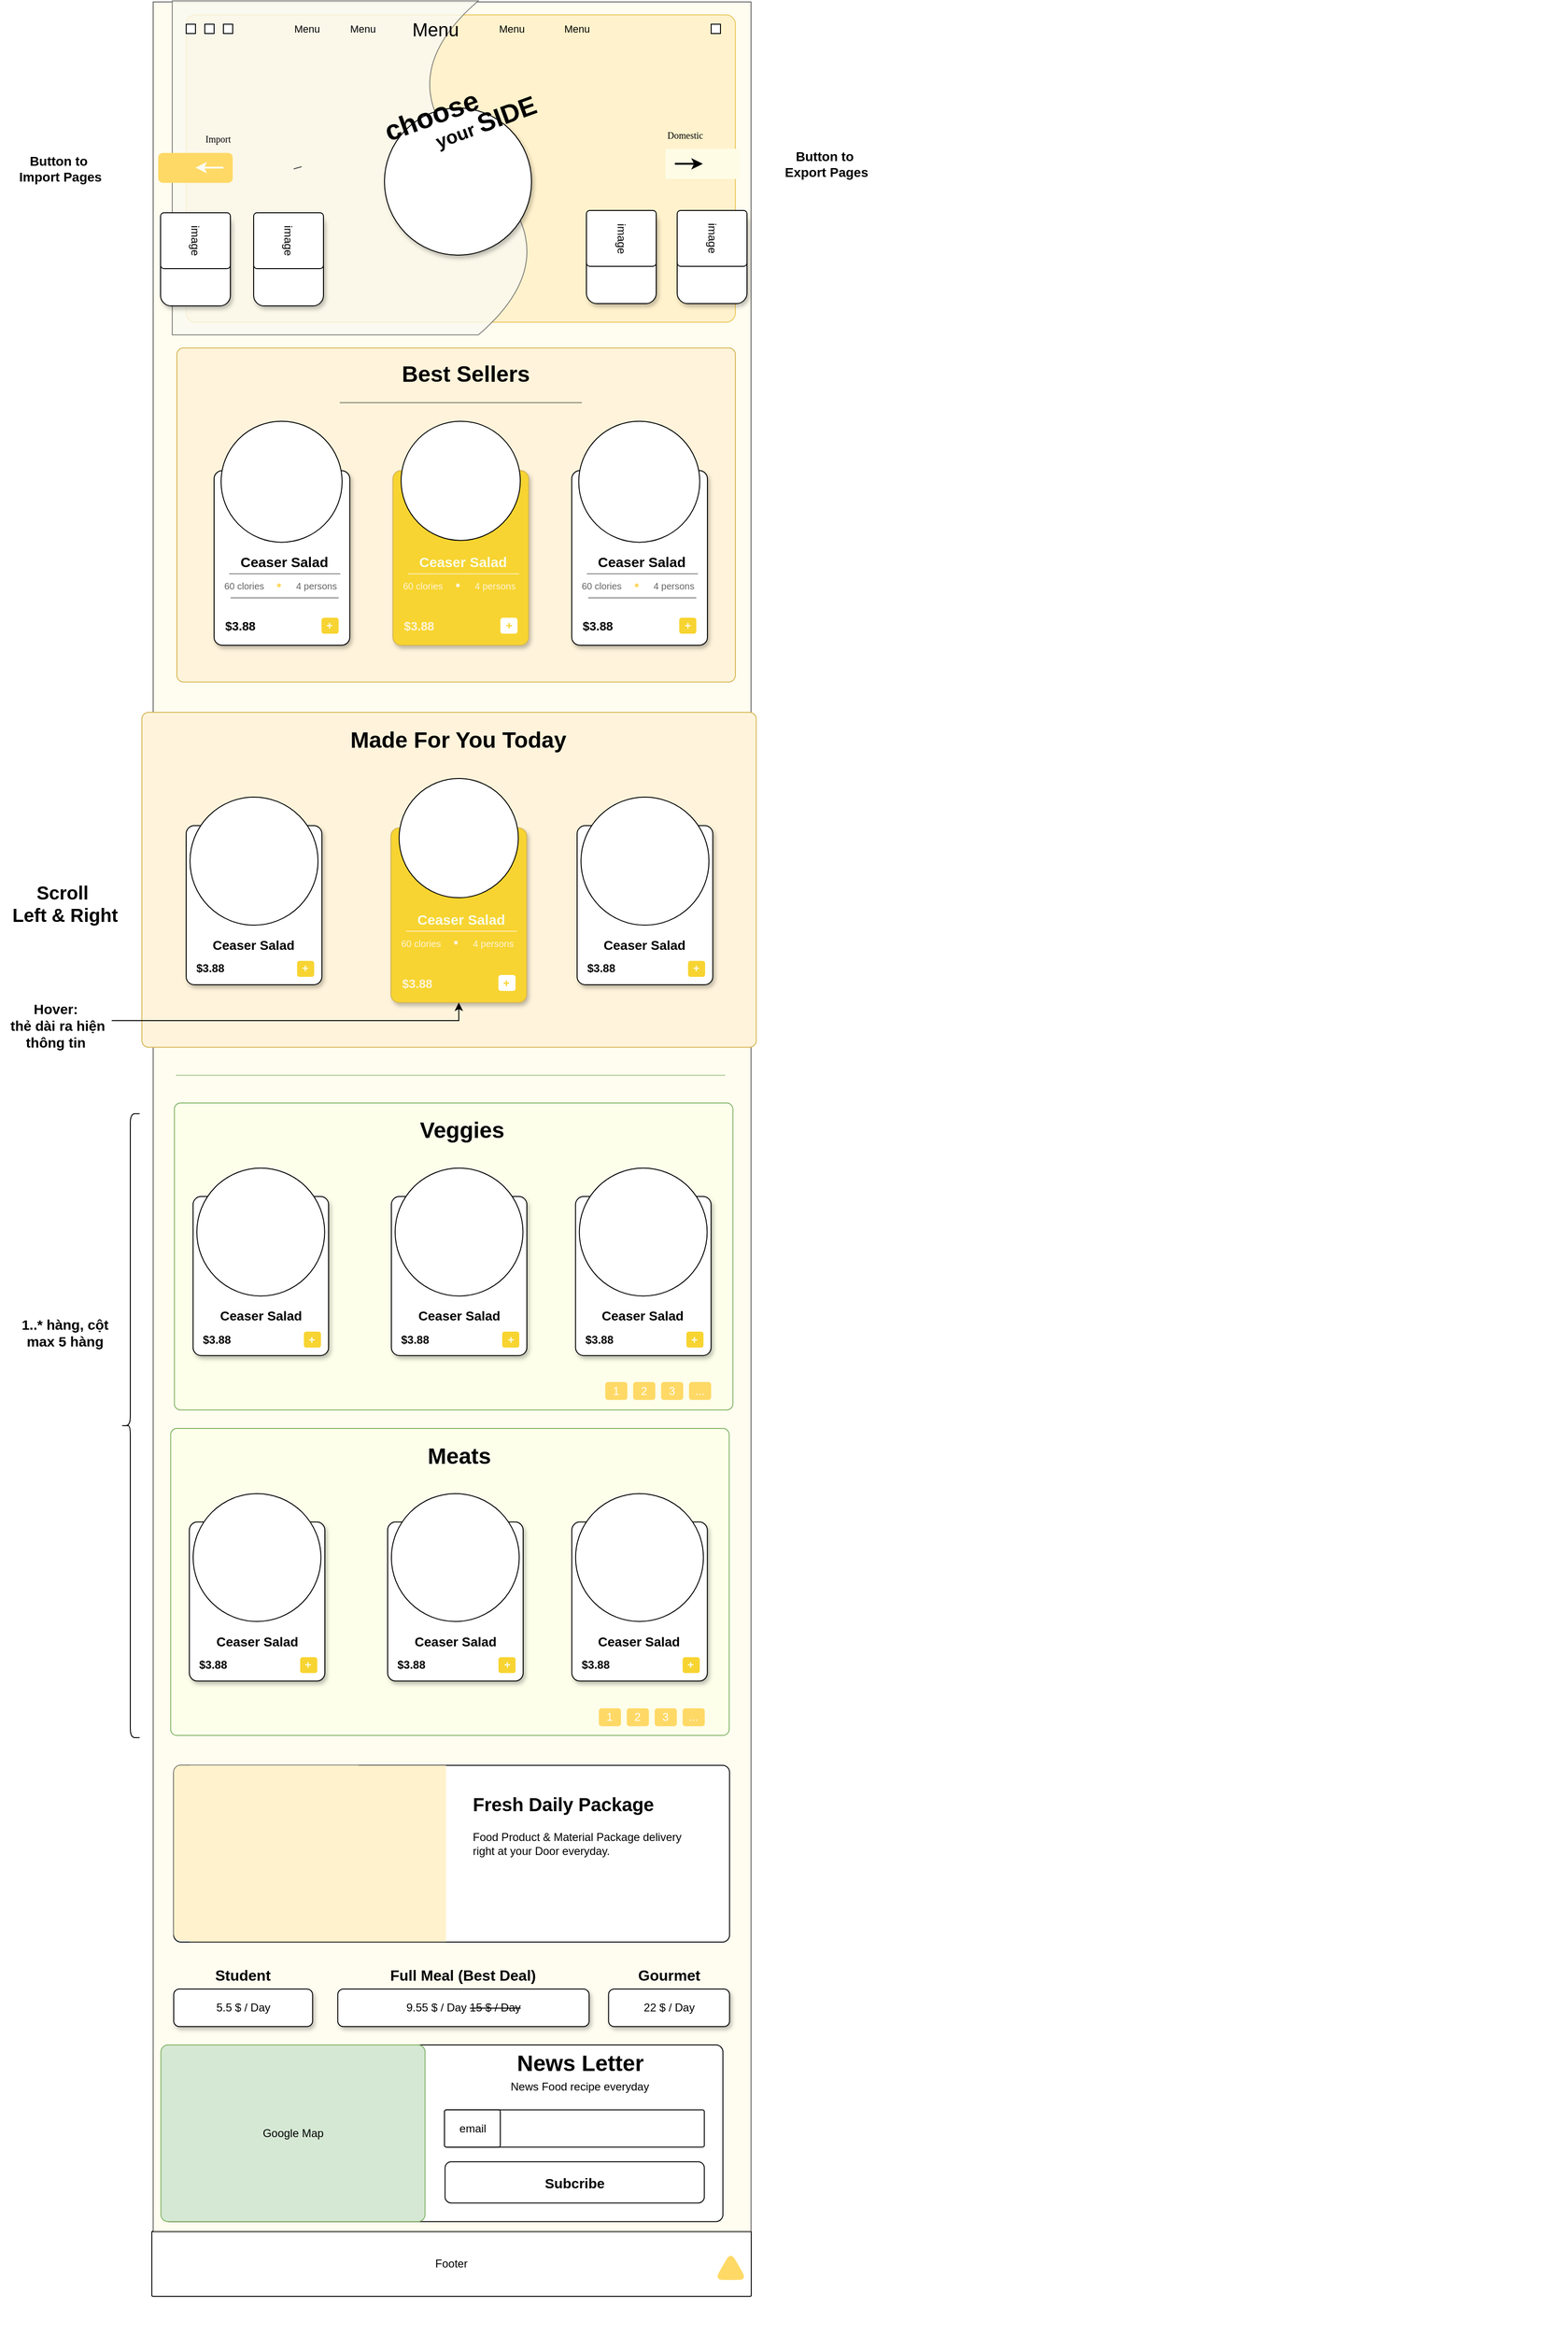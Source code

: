 <mxfile version="22.1.4" type="github">
  <diagram name="Page-1" id="lZ41zR5HjP0TfRQfjL5y">
    <mxGraphModel dx="2868" dy="1640" grid="1" gridSize="10" guides="1" tooltips="1" connect="1" arrows="1" fold="1" page="1" pageScale="1" pageWidth="3300" pageHeight="4681" math="0" shadow="0">
      <root>
        <mxCell id="0" />
        <mxCell id="1" parent="0" />
        <mxCell id="ICvIBJ2ppwg0zYVXPCJr-219" value="" style="group;fillColor=default;fontSize=16;" parent="1" vertex="1" connectable="0">
          <mxGeometry x="220" y="40" width="1513.11" height="2500" as="geometry" />
        </mxCell>
        <mxCell id="ICvIBJ2ppwg0zYVXPCJr-217" value="Footer" style="rounded=1;whiteSpace=wrap;html=1;arcSize=2;movable=1;resizable=1;rotatable=1;deletable=1;editable=1;locked=0;connectable=1;" parent="ICvIBJ2ppwg0zYVXPCJr-219" vertex="1">
          <mxGeometry x="-6.9" y="2390" width="644" height="70" as="geometry" />
        </mxCell>
        <mxCell id="ICvIBJ2ppwg0zYVXPCJr-346" value="" style="group" parent="ICvIBJ2ppwg0zYVXPCJr-219" vertex="1" connectable="0">
          <mxGeometry x="-13.35" y="19.71" width="1526.46" height="2450" as="geometry" />
        </mxCell>
        <mxCell id="ICvIBJ2ppwg0zYVXPCJr-3" value="" style="rounded=0;whiteSpace=wrap;html=1;rotation=90;fillColor=#FFFCE6;movable=1;resizable=1;rotatable=1;deletable=1;editable=1;locked=0;connectable=1;opacity=60;" parent="ICvIBJ2ppwg0zYVXPCJr-346" vertex="1">
          <mxGeometry x="-868.34" y="852.63" width="2394.8" height="642.3" as="geometry" />
        </mxCell>
        <mxCell id="ICvIBJ2ppwg0zYVXPCJr-373" value="" style="group" parent="ICvIBJ2ppwg0zYVXPCJr-346" vertex="1" connectable="0">
          <mxGeometry x="486.22" y="1388.359" width="113.78" height="19.265" as="geometry" />
        </mxCell>
        <mxCell id="ICvIBJ2ppwg0zYVXPCJr-383" value="" style="group" parent="ICvIBJ2ppwg0zYVXPCJr-346" vertex="1" connectable="0">
          <mxGeometry x="16.22" y="1468.385" width="610.47" height="369.521" as="geometry" />
        </mxCell>
        <mxCell id="ICvIBJ2ppwg0zYVXPCJr-345" value="" style="group" parent="ICvIBJ2ppwg0zYVXPCJr-383" vertex="1" connectable="0">
          <mxGeometry width="610.47" height="369.521" as="geometry" />
        </mxCell>
        <mxCell id="ICvIBJ2ppwg0zYVXPCJr-361" value="" style="group" parent="ICvIBJ2ppwg0zYVXPCJr-345" vertex="1" connectable="0">
          <mxGeometry x="10.47" width="600" height="369.521" as="geometry" />
        </mxCell>
        <mxCell id="ICvIBJ2ppwg0zYVXPCJr-362" value="" style="group" parent="ICvIBJ2ppwg0zYVXPCJr-361" vertex="1" connectable="0">
          <mxGeometry width="600" height="369.521" as="geometry" />
        </mxCell>
        <mxCell id="ICvIBJ2ppwg0zYVXPCJr-319" value="" style="rounded=1;whiteSpace=wrap;html=1;arcSize=2;fillColor=#FDFFEB;strokeColor=#82b366;movable=1;resizable=1;rotatable=1;deletable=1;editable=1;locked=0;connectable=1;" parent="ICvIBJ2ppwg0zYVXPCJr-362" vertex="1">
          <mxGeometry y="39.948" width="600" height="329.572" as="geometry" />
        </mxCell>
        <mxCell id="ICvIBJ2ppwg0zYVXPCJr-322" value="" style="group" parent="ICvIBJ2ppwg0zYVXPCJr-362" vertex="1" connectable="0">
          <mxGeometry x="19.995" y="109.857" width="556.66" height="201.234" as="geometry" />
        </mxCell>
        <mxCell id="ICvIBJ2ppwg0zYVXPCJr-323" value="" style="group" parent="ICvIBJ2ppwg0zYVXPCJr-322" vertex="1" connectable="0">
          <mxGeometry x="213.02" width="145.76" height="201.234" as="geometry" />
        </mxCell>
        <mxCell id="ICvIBJ2ppwg0zYVXPCJr-324" value="" style="group" parent="ICvIBJ2ppwg0zYVXPCJr-323" vertex="1" connectable="0">
          <mxGeometry width="145.76" height="201.234" as="geometry" />
        </mxCell>
        <mxCell id="ICvIBJ2ppwg0zYVXPCJr-325" value="" style="rounded=1;whiteSpace=wrap;html=1;rotation=90;arcSize=6;shadow=1;" parent="ICvIBJ2ppwg0zYVXPCJr-324" vertex="1">
          <mxGeometry x="-12.565" y="43.114" width="170.89" height="145.571" as="geometry" />
        </mxCell>
        <mxCell id="ICvIBJ2ppwg0zYVXPCJr-326" value="&lt;div style=&quot;font-size: 14px;&quot;&gt;Ceaser Salad&lt;br style=&quot;font-size: 14px;&quot;&gt;&lt;/div&gt;" style="text;html=1;strokeColor=none;fillColor=none;align=center;verticalAlign=middle;whiteSpace=wrap;rounded=0;fontSize=14;fontStyle=1" parent="ICvIBJ2ppwg0zYVXPCJr-324" vertex="1">
          <mxGeometry x="13.221" y="145.747" width="119.325" height="25.63" as="geometry" />
        </mxCell>
        <mxCell id="ICvIBJ2ppwg0zYVXPCJr-327" value="$3.88" style="text;html=1;strokeColor=none;fillColor=none;align=left;verticalAlign=middle;whiteSpace=wrap;rounded=0;fontSize=12;fontStyle=1" parent="ICvIBJ2ppwg0zYVXPCJr-324" vertex="1">
          <mxGeometry x="8.785" y="171.378" width="39.27" height="25.627" as="geometry" />
        </mxCell>
        <mxCell id="ICvIBJ2ppwg0zYVXPCJr-328" value="&lt;b style=&quot;font-size: 12px;&quot;&gt;+&lt;/b&gt;" style="rounded=1;whiteSpace=wrap;html=1;fontColor=#F9FBE7;fillColor=#F7D431;verticalAlign=middle;fontSize=12;strokeColor=none;" parent="ICvIBJ2ppwg0zYVXPCJr-324" vertex="1">
          <mxGeometry x="119.152" y="175.649" width="18.352" height="17.086" as="geometry" />
        </mxCell>
        <mxCell id="ICvIBJ2ppwg0zYVXPCJr-329" value="" style="ellipse;whiteSpace=wrap;html=1;aspect=fixed;shadow=0;" parent="ICvIBJ2ppwg0zYVXPCJr-324" vertex="1">
          <mxGeometry x="4.135" width="137.322" height="137.322" as="geometry" />
        </mxCell>
        <mxCell id="ICvIBJ2ppwg0zYVXPCJr-330" value="" style="group" parent="ICvIBJ2ppwg0zYVXPCJr-322" vertex="1" connectable="0">
          <mxGeometry width="145.76" height="201.234" as="geometry" />
        </mxCell>
        <mxCell id="ICvIBJ2ppwg0zYVXPCJr-331" value="" style="group" parent="ICvIBJ2ppwg0zYVXPCJr-330" vertex="1" connectable="0">
          <mxGeometry width="145.76" height="201.234" as="geometry" />
        </mxCell>
        <mxCell id="ICvIBJ2ppwg0zYVXPCJr-332" value="" style="rounded=1;whiteSpace=wrap;html=1;rotation=90;arcSize=6;shadow=1;" parent="ICvIBJ2ppwg0zYVXPCJr-331" vertex="1">
          <mxGeometry x="-12.565" y="43.114" width="170.89" height="145.571" as="geometry" />
        </mxCell>
        <mxCell id="ICvIBJ2ppwg0zYVXPCJr-333" value="&lt;div style=&quot;font-size: 14px;&quot;&gt;Ceaser Salad&lt;br style=&quot;font-size: 14px;&quot;&gt;&lt;/div&gt;" style="text;html=1;strokeColor=none;fillColor=none;align=center;verticalAlign=middle;whiteSpace=wrap;rounded=0;fontSize=14;fontStyle=1" parent="ICvIBJ2ppwg0zYVXPCJr-331" vertex="1">
          <mxGeometry x="13.221" y="145.747" width="119.325" height="25.63" as="geometry" />
        </mxCell>
        <mxCell id="ICvIBJ2ppwg0zYVXPCJr-334" value="$3.88" style="text;html=1;strokeColor=none;fillColor=none;align=left;verticalAlign=middle;whiteSpace=wrap;rounded=0;fontSize=12;fontStyle=1" parent="ICvIBJ2ppwg0zYVXPCJr-331" vertex="1">
          <mxGeometry x="8.785" y="171.378" width="39.27" height="25.627" as="geometry" />
        </mxCell>
        <mxCell id="ICvIBJ2ppwg0zYVXPCJr-335" value="&lt;b style=&quot;font-size: 12px;&quot;&gt;+&lt;/b&gt;" style="rounded=1;whiteSpace=wrap;html=1;fontColor=#F9FBE7;fillColor=#F7D431;verticalAlign=middle;fontSize=12;strokeColor=none;" parent="ICvIBJ2ppwg0zYVXPCJr-331" vertex="1">
          <mxGeometry x="119.152" y="175.649" width="18.352" height="17.086" as="geometry" />
        </mxCell>
        <mxCell id="ICvIBJ2ppwg0zYVXPCJr-336" value="" style="ellipse;whiteSpace=wrap;html=1;aspect=fixed;shadow=0;" parent="ICvIBJ2ppwg0zYVXPCJr-331" vertex="1">
          <mxGeometry x="4.135" width="137.322" height="137.322" as="geometry" />
        </mxCell>
        <mxCell id="ICvIBJ2ppwg0zYVXPCJr-337" value="" style="group" parent="ICvIBJ2ppwg0zYVXPCJr-322" vertex="1" connectable="0">
          <mxGeometry x="410.9" width="145.76" height="201.234" as="geometry" />
        </mxCell>
        <mxCell id="ICvIBJ2ppwg0zYVXPCJr-338" value="" style="group" parent="ICvIBJ2ppwg0zYVXPCJr-337" vertex="1" connectable="0">
          <mxGeometry width="145.76" height="201.234" as="geometry" />
        </mxCell>
        <mxCell id="ICvIBJ2ppwg0zYVXPCJr-339" value="" style="rounded=1;whiteSpace=wrap;html=1;rotation=90;arcSize=6;shadow=1;" parent="ICvIBJ2ppwg0zYVXPCJr-338" vertex="1">
          <mxGeometry x="-12.565" y="43.114" width="170.89" height="145.571" as="geometry" />
        </mxCell>
        <mxCell id="ICvIBJ2ppwg0zYVXPCJr-340" value="&lt;div style=&quot;font-size: 14px;&quot;&gt;Ceaser Salad&lt;br style=&quot;font-size: 14px;&quot;&gt;&lt;/div&gt;" style="text;html=1;strokeColor=none;fillColor=none;align=center;verticalAlign=middle;whiteSpace=wrap;rounded=0;fontSize=14;fontStyle=1" parent="ICvIBJ2ppwg0zYVXPCJr-338" vertex="1">
          <mxGeometry x="13.221" y="145.747" width="119.325" height="25.63" as="geometry" />
        </mxCell>
        <mxCell id="ICvIBJ2ppwg0zYVXPCJr-341" value="$3.88" style="text;html=1;strokeColor=none;fillColor=none;align=left;verticalAlign=middle;whiteSpace=wrap;rounded=0;fontSize=12;fontStyle=1" parent="ICvIBJ2ppwg0zYVXPCJr-338" vertex="1">
          <mxGeometry x="8.785" y="171.378" width="39.27" height="25.627" as="geometry" />
        </mxCell>
        <mxCell id="ICvIBJ2ppwg0zYVXPCJr-342" value="&lt;b style=&quot;font-size: 12px;&quot;&gt;+&lt;/b&gt;" style="rounded=1;whiteSpace=wrap;html=1;fontColor=#F9FBE7;fillColor=#F7D431;verticalAlign=middle;fontSize=12;strokeColor=none;" parent="ICvIBJ2ppwg0zYVXPCJr-338" vertex="1">
          <mxGeometry x="119.152" y="175.649" width="18.352" height="17.086" as="geometry" />
        </mxCell>
        <mxCell id="ICvIBJ2ppwg0zYVXPCJr-343" value="" style="ellipse;whiteSpace=wrap;html=1;aspect=fixed;shadow=0;" parent="ICvIBJ2ppwg0zYVXPCJr-338" vertex="1">
          <mxGeometry x="4.135" width="137.322" height="137.322" as="geometry" />
        </mxCell>
        <mxCell id="ICvIBJ2ppwg0zYVXPCJr-321" value="Meats" style="text;strokeColor=none;fillColor=none;html=1;fontSize=24;fontStyle=1;verticalAlign=middle;align=center;" parent="ICvIBJ2ppwg0zYVXPCJr-362" vertex="1">
          <mxGeometry x="259.99" y="49.935" width="100" height="39.948" as="geometry" />
        </mxCell>
        <mxCell id="ICvIBJ2ppwg0zYVXPCJr-376" value="" style="group" parent="ICvIBJ2ppwg0zYVXPCJr-383" vertex="1" connectable="0">
          <mxGeometry x="470.47" y="340.398" width="113.78" height="19.265" as="geometry" />
        </mxCell>
        <mxCell id="ICvIBJ2ppwg0zYVXPCJr-377" value="1" style="rounded=1;whiteSpace=wrap;html=1;fillColor=#FFD966;strokeColor=none;fontColor=#FFFFFF;" parent="ICvIBJ2ppwg0zYVXPCJr-376" vertex="1">
          <mxGeometry width="23.78" height="19.265" as="geometry" />
        </mxCell>
        <mxCell id="ICvIBJ2ppwg0zYVXPCJr-378" value="2" style="rounded=1;whiteSpace=wrap;html=1;fillColor=#FFD966;strokeColor=none;fontColor=#FFFFFF;" parent="ICvIBJ2ppwg0zYVXPCJr-376" vertex="1">
          <mxGeometry x="30" width="23.78" height="19.265" as="geometry" />
        </mxCell>
        <mxCell id="ICvIBJ2ppwg0zYVXPCJr-379" value="3" style="rounded=1;whiteSpace=wrap;html=1;fillColor=#FFD966;strokeColor=none;fontColor=#FFFFFF;" parent="ICvIBJ2ppwg0zYVXPCJr-376" vertex="1">
          <mxGeometry x="60" width="23.78" height="19.265" as="geometry" />
        </mxCell>
        <mxCell id="ICvIBJ2ppwg0zYVXPCJr-380" value="..." style="rounded=1;whiteSpace=wrap;html=1;fillColor=#FFD966;strokeColor=none;fontColor=#FFFFFF;" parent="ICvIBJ2ppwg0zYVXPCJr-376" vertex="1">
          <mxGeometry x="90" width="23.78" height="19.265" as="geometry" />
        </mxCell>
        <mxCell id="ICvIBJ2ppwg0zYVXPCJr-348" value="" style="endArrow=none;html=1;rounded=0;opacity=70;strokeColor=#82B366;" parent="ICvIBJ2ppwg0zYVXPCJr-346" edge="1">
          <mxGeometry width="50" height="50" relative="1" as="geometry">
            <mxPoint x="32.39" y="1129.045" as="sourcePoint" />
            <mxPoint x="622.39" y="1129.045" as="targetPoint" />
          </mxGeometry>
        </mxCell>
        <mxCell id="ICvIBJ2ppwg0zYVXPCJr-347" value="" style="group" parent="ICvIBJ2ppwg0zYVXPCJr-346" vertex="1" connectable="0">
          <mxGeometry x="20.82" y="1158.787" width="609.87" height="349.547" as="geometry" />
        </mxCell>
        <mxCell id="ICvIBJ2ppwg0zYVXPCJr-282" value="" style="rounded=1;whiteSpace=wrap;html=1;arcSize=2;fillColor=#FDFFEB;strokeColor=#82b366;movable=1;resizable=1;rotatable=1;deletable=1;editable=1;locked=0;connectable=1;" parent="ICvIBJ2ppwg0zYVXPCJr-347" vertex="1">
          <mxGeometry x="9.87" width="600" height="329.572" as="geometry" />
        </mxCell>
        <mxCell id="ICvIBJ2ppwg0zYVXPCJr-283" value="" style="group" parent="ICvIBJ2ppwg0zYVXPCJr-347" vertex="1" connectable="0">
          <mxGeometry x="29.865" y="69.909" width="556.66" height="201.234" as="geometry" />
        </mxCell>
        <mxCell id="ICvIBJ2ppwg0zYVXPCJr-266" value="" style="group" parent="ICvIBJ2ppwg0zYVXPCJr-283" vertex="1" connectable="0">
          <mxGeometry x="213.02" width="145.76" height="201.234" as="geometry" />
        </mxCell>
        <mxCell id="ICvIBJ2ppwg0zYVXPCJr-267" value="" style="group" parent="ICvIBJ2ppwg0zYVXPCJr-266" vertex="1" connectable="0">
          <mxGeometry width="145.76" height="201.234" as="geometry" />
        </mxCell>
        <mxCell id="ICvIBJ2ppwg0zYVXPCJr-268" value="" style="rounded=1;whiteSpace=wrap;html=1;rotation=90;arcSize=6;shadow=1;" parent="ICvIBJ2ppwg0zYVXPCJr-267" vertex="1">
          <mxGeometry x="-12.565" y="43.114" width="170.89" height="145.571" as="geometry" />
        </mxCell>
        <mxCell id="ICvIBJ2ppwg0zYVXPCJr-269" value="&lt;div style=&quot;font-size: 14px;&quot;&gt;Ceaser Salad&lt;br style=&quot;font-size: 14px;&quot;&gt;&lt;/div&gt;" style="text;html=1;strokeColor=none;fillColor=none;align=center;verticalAlign=middle;whiteSpace=wrap;rounded=0;fontSize=14;fontStyle=1" parent="ICvIBJ2ppwg0zYVXPCJr-267" vertex="1">
          <mxGeometry x="13.221" y="145.747" width="119.325" height="25.63" as="geometry" />
        </mxCell>
        <mxCell id="ICvIBJ2ppwg0zYVXPCJr-270" value="$3.88" style="text;html=1;strokeColor=none;fillColor=none;align=left;verticalAlign=middle;whiteSpace=wrap;rounded=0;fontSize=12;fontStyle=1" parent="ICvIBJ2ppwg0zYVXPCJr-267" vertex="1">
          <mxGeometry x="8.785" y="171.378" width="39.27" height="25.627" as="geometry" />
        </mxCell>
        <mxCell id="ICvIBJ2ppwg0zYVXPCJr-271" value="&lt;b style=&quot;font-size: 12px;&quot;&gt;+&lt;/b&gt;" style="rounded=1;whiteSpace=wrap;html=1;fontColor=#F9FBE7;fillColor=#F7D431;verticalAlign=middle;fontSize=12;strokeColor=none;" parent="ICvIBJ2ppwg0zYVXPCJr-267" vertex="1">
          <mxGeometry x="119.152" y="175.649" width="18.352" height="17.086" as="geometry" />
        </mxCell>
        <mxCell id="ICvIBJ2ppwg0zYVXPCJr-272" value="" style="ellipse;whiteSpace=wrap;html=1;aspect=fixed;shadow=0;" parent="ICvIBJ2ppwg0zYVXPCJr-267" vertex="1">
          <mxGeometry x="4.135" width="137.322" height="137.322" as="geometry" />
        </mxCell>
        <mxCell id="ICvIBJ2ppwg0zYVXPCJr-259" value="" style="group" parent="ICvIBJ2ppwg0zYVXPCJr-283" vertex="1" connectable="0">
          <mxGeometry width="145.76" height="201.234" as="geometry" />
        </mxCell>
        <mxCell id="ICvIBJ2ppwg0zYVXPCJr-260" value="" style="group" parent="ICvIBJ2ppwg0zYVXPCJr-259" vertex="1" connectable="0">
          <mxGeometry width="145.76" height="201.234" as="geometry" />
        </mxCell>
        <mxCell id="ICvIBJ2ppwg0zYVXPCJr-261" value="" style="rounded=1;whiteSpace=wrap;html=1;rotation=90;arcSize=6;shadow=1;" parent="ICvIBJ2ppwg0zYVXPCJr-260" vertex="1">
          <mxGeometry x="-12.565" y="43.114" width="170.89" height="145.571" as="geometry" />
        </mxCell>
        <mxCell id="ICvIBJ2ppwg0zYVXPCJr-262" value="&lt;div style=&quot;font-size: 14px;&quot;&gt;Ceaser Salad&lt;br style=&quot;font-size: 14px;&quot;&gt;&lt;/div&gt;" style="text;html=1;strokeColor=none;fillColor=none;align=center;verticalAlign=middle;whiteSpace=wrap;rounded=0;fontSize=14;fontStyle=1" parent="ICvIBJ2ppwg0zYVXPCJr-260" vertex="1">
          <mxGeometry x="13.221" y="145.747" width="119.325" height="25.63" as="geometry" />
        </mxCell>
        <mxCell id="ICvIBJ2ppwg0zYVXPCJr-263" value="$3.88" style="text;html=1;strokeColor=none;fillColor=none;align=left;verticalAlign=middle;whiteSpace=wrap;rounded=0;fontSize=12;fontStyle=1" parent="ICvIBJ2ppwg0zYVXPCJr-260" vertex="1">
          <mxGeometry x="8.785" y="171.378" width="39.27" height="25.627" as="geometry" />
        </mxCell>
        <mxCell id="ICvIBJ2ppwg0zYVXPCJr-264" value="&lt;b style=&quot;font-size: 12px;&quot;&gt;+&lt;/b&gt;" style="rounded=1;whiteSpace=wrap;html=1;fontColor=#F9FBE7;fillColor=#F7D431;verticalAlign=middle;fontSize=12;strokeColor=none;" parent="ICvIBJ2ppwg0zYVXPCJr-260" vertex="1">
          <mxGeometry x="119.152" y="175.649" width="18.352" height="17.086" as="geometry" />
        </mxCell>
        <mxCell id="ICvIBJ2ppwg0zYVXPCJr-265" value="" style="ellipse;whiteSpace=wrap;html=1;aspect=fixed;shadow=0;" parent="ICvIBJ2ppwg0zYVXPCJr-260" vertex="1">
          <mxGeometry x="4.135" width="137.322" height="137.322" as="geometry" />
        </mxCell>
        <mxCell id="ICvIBJ2ppwg0zYVXPCJr-273" value="" style="group" parent="ICvIBJ2ppwg0zYVXPCJr-283" vertex="1" connectable="0">
          <mxGeometry x="410.9" width="145.76" height="201.234" as="geometry" />
        </mxCell>
        <mxCell id="ICvIBJ2ppwg0zYVXPCJr-274" value="" style="group" parent="ICvIBJ2ppwg0zYVXPCJr-273" vertex="1" connectable="0">
          <mxGeometry width="145.76" height="201.234" as="geometry" />
        </mxCell>
        <mxCell id="ICvIBJ2ppwg0zYVXPCJr-275" value="" style="rounded=1;whiteSpace=wrap;html=1;rotation=90;arcSize=6;shadow=1;" parent="ICvIBJ2ppwg0zYVXPCJr-274" vertex="1">
          <mxGeometry x="-12.565" y="43.114" width="170.89" height="145.571" as="geometry" />
        </mxCell>
        <mxCell id="ICvIBJ2ppwg0zYVXPCJr-276" value="&lt;div style=&quot;font-size: 14px;&quot;&gt;Ceaser Salad&lt;br style=&quot;font-size: 14px;&quot;&gt;&lt;/div&gt;" style="text;html=1;strokeColor=none;fillColor=none;align=center;verticalAlign=middle;whiteSpace=wrap;rounded=0;fontSize=14;fontStyle=1" parent="ICvIBJ2ppwg0zYVXPCJr-274" vertex="1">
          <mxGeometry x="13.221" y="145.747" width="119.325" height="25.63" as="geometry" />
        </mxCell>
        <mxCell id="ICvIBJ2ppwg0zYVXPCJr-277" value="$3.88" style="text;html=1;strokeColor=none;fillColor=none;align=left;verticalAlign=middle;whiteSpace=wrap;rounded=0;fontSize=12;fontStyle=1" parent="ICvIBJ2ppwg0zYVXPCJr-274" vertex="1">
          <mxGeometry x="8.785" y="171.378" width="39.27" height="25.627" as="geometry" />
        </mxCell>
        <mxCell id="ICvIBJ2ppwg0zYVXPCJr-278" value="&lt;b style=&quot;font-size: 12px;&quot;&gt;+&lt;/b&gt;" style="rounded=1;whiteSpace=wrap;html=1;fontColor=#F9FBE7;fillColor=#F7D431;verticalAlign=middle;fontSize=12;strokeColor=none;" parent="ICvIBJ2ppwg0zYVXPCJr-274" vertex="1">
          <mxGeometry x="119.152" y="175.649" width="18.352" height="17.086" as="geometry" />
        </mxCell>
        <mxCell id="ICvIBJ2ppwg0zYVXPCJr-279" value="" style="ellipse;whiteSpace=wrap;html=1;aspect=fixed;shadow=0;" parent="ICvIBJ2ppwg0zYVXPCJr-274" vertex="1">
          <mxGeometry x="4.135" width="137.322" height="137.322" as="geometry" />
        </mxCell>
        <mxCell id="ICvIBJ2ppwg0zYVXPCJr-286" value="Veggies" style="text;strokeColor=none;fillColor=none;html=1;fontSize=24;fontStyle=1;verticalAlign=middle;align=center;" parent="ICvIBJ2ppwg0zYVXPCJr-347" vertex="1">
          <mxGeometry x="268.64" y="9.987" width="100" height="39.948" as="geometry" />
        </mxCell>
        <mxCell id="ICvIBJ2ppwg0zYVXPCJr-371" value="..." style="rounded=1;whiteSpace=wrap;html=1;fillColor=#FFD966;strokeColor=none;fontColor=#FFFFFF;" parent="ICvIBJ2ppwg0zYVXPCJr-347" vertex="1">
          <mxGeometry x="562.75" y="299.611" width="23.78" height="19.265" as="geometry" />
        </mxCell>
        <mxCell id="ICvIBJ2ppwg0zYVXPCJr-370" value="3" style="rounded=1;whiteSpace=wrap;html=1;fillColor=#FFD966;strokeColor=none;fontColor=#FFFFFF;" parent="ICvIBJ2ppwg0zYVXPCJr-347" vertex="1">
          <mxGeometry x="532.75" y="299.611" width="23.78" height="19.265" as="geometry" />
        </mxCell>
        <mxCell id="ICvIBJ2ppwg0zYVXPCJr-369" value="2" style="rounded=1;whiteSpace=wrap;html=1;fillColor=#FFD966;strokeColor=none;fontColor=#FFFFFF;" parent="ICvIBJ2ppwg0zYVXPCJr-347" vertex="1">
          <mxGeometry x="502.75" y="299.611" width="23.78" height="19.265" as="geometry" />
        </mxCell>
        <mxCell id="ICvIBJ2ppwg0zYVXPCJr-365" value="1" style="rounded=1;whiteSpace=wrap;html=1;fillColor=#FFD966;strokeColor=none;fontColor=#FFFFFF;" parent="ICvIBJ2ppwg0zYVXPCJr-347" vertex="1">
          <mxGeometry x="472.75" y="299.611" width="23.78" height="19.265" as="geometry" />
        </mxCell>
        <mxCell id="ICvIBJ2ppwg0zYVXPCJr-178" value="" style="rounded=1;whiteSpace=wrap;html=1;arcSize=2;fillColor=#FFF4DB;strokeColor=#D6B656;movable=1;resizable=1;rotatable=1;deletable=1;editable=1;locked=0;connectable=1;" parent="ICvIBJ2ppwg0zYVXPCJr-346" vertex="1">
          <mxGeometry x="-4.25" y="739.331" width="660" height="359.534" as="geometry" />
        </mxCell>
        <mxCell id="ICvIBJ2ppwg0zYVXPCJr-257" value="Made For You Today" style="text;strokeColor=none;fillColor=none;html=1;fontSize=24;fontStyle=1;verticalAlign=middle;align=center;movable=1;resizable=1;rotatable=1;deletable=1;editable=1;locked=0;connectable=1;" parent="ICvIBJ2ppwg0zYVXPCJr-346" vertex="1">
          <mxGeometry x="206.22" y="749.318" width="257.78" height="39.659" as="geometry" />
        </mxCell>
        <mxCell id="ICvIBJ2ppwg0zYVXPCJr-488" value="5.5 $ / Day" style="rounded=1;whiteSpace=wrap;html=1;shadow=1;" parent="ICvIBJ2ppwg0zYVXPCJr-346" vertex="1">
          <mxGeometry x="30" y="2110.29" width="149.15" height="40.29" as="geometry" />
        </mxCell>
        <mxCell id="ICvIBJ2ppwg0zYVXPCJr-489" value="9.55 $ / Day &lt;strike&gt;15 $ / Day&lt;/strike&gt;" style="rounded=1;whiteSpace=wrap;html=1;shadow=1;" parent="ICvIBJ2ppwg0zYVXPCJr-346" vertex="1">
          <mxGeometry x="206.22" y="2110.29" width="270" height="40.29" as="geometry" />
        </mxCell>
        <mxCell id="ICvIBJ2ppwg0zYVXPCJr-490" value="22 $ / Day" style="rounded=1;whiteSpace=wrap;html=1;shadow=1;" parent="ICvIBJ2ppwg0zYVXPCJr-346" vertex="1">
          <mxGeometry x="497.13" y="2110.29" width="130" height="40.29" as="geometry" />
        </mxCell>
        <mxCell id="ICvIBJ2ppwg0zYVXPCJr-494" value="&lt;b&gt;&lt;font style=&quot;font-size: 16px;&quot;&gt;Student&lt;/font&gt;&lt;/b&gt;" style="text;html=1;strokeColor=none;fillColor=none;align=center;verticalAlign=middle;whiteSpace=wrap;rounded=0;" parent="ICvIBJ2ppwg0zYVXPCJr-346" vertex="1">
          <mxGeometry x="74.58" y="2080.29" width="60" height="30" as="geometry" />
        </mxCell>
        <mxCell id="ICvIBJ2ppwg0zYVXPCJr-495" value="&lt;b style=&quot;font-size: 16px;&quot;&gt;Full Meal (Best Deal)&lt;br&gt;&lt;/b&gt;" style="text;html=1;strokeColor=none;fillColor=none;align=center;verticalAlign=middle;whiteSpace=wrap;rounded=0;fontSize=16;" parent="ICvIBJ2ppwg0zYVXPCJr-346" vertex="1">
          <mxGeometry x="256.64" y="2080.29" width="169.15" height="30" as="geometry" />
        </mxCell>
        <mxCell id="ICvIBJ2ppwg0zYVXPCJr-496" value="&lt;b&gt;Gourmet&lt;/b&gt;" style="text;html=1;strokeColor=none;fillColor=none;align=center;verticalAlign=middle;whiteSpace=wrap;rounded=0;fontSize=16;" parent="ICvIBJ2ppwg0zYVXPCJr-346" vertex="1">
          <mxGeometry x="532.13" y="2080.29" width="60" height="30" as="geometry" />
        </mxCell>
        <mxCell id="ICvIBJ2ppwg0zYVXPCJr-497" value="" style="rounded=1;whiteSpace=wrap;html=1;arcSize=4;" parent="ICvIBJ2ppwg0zYVXPCJr-346" vertex="1">
          <mxGeometry x="17.85" y="2170.29" width="602.15" height="189.71" as="geometry" />
        </mxCell>
        <mxCell id="ICvIBJ2ppwg0zYVXPCJr-498" value="" style="group" parent="ICvIBJ2ppwg0zYVXPCJr-346" vertex="1" connectable="0">
          <mxGeometry x="30" y="1870" width="597.13" height="189.76" as="geometry" />
        </mxCell>
        <mxCell id="ICvIBJ2ppwg0zYVXPCJr-409" value="" style="rounded=1;whiteSpace=wrap;html=1;arcSize=4;" parent="ICvIBJ2ppwg0zYVXPCJr-498" vertex="1">
          <mxGeometry width="597.13" height="189.76" as="geometry" />
        </mxCell>
        <mxCell id="ICvIBJ2ppwg0zYVXPCJr-484" value="" style="rounded=1;whiteSpace=wrap;html=1;arcSize=4;fillColor=#fff2cc;strokeColor=none;" parent="ICvIBJ2ppwg0zYVXPCJr-498" vertex="1">
          <mxGeometry width="204.93" height="188.293" as="geometry" />
        </mxCell>
        <mxCell id="ICvIBJ2ppwg0zYVXPCJr-499" value="" style="group" parent="ICvIBJ2ppwg0zYVXPCJr-498" vertex="1" connectable="0">
          <mxGeometry x="17.227" y="0.146" width="552.751" height="189.295" as="geometry" />
        </mxCell>
        <mxCell id="ICvIBJ2ppwg0zYVXPCJr-485" value="" style="rounded=0;whiteSpace=wrap;html=1;arcSize=4;fillColor=#fff2cc;strokeColor=none;" parent="ICvIBJ2ppwg0zYVXPCJr-499" vertex="1">
          <mxGeometry width="275.325" height="189.295" as="geometry" />
        </mxCell>
        <mxCell id="ICvIBJ2ppwg0zYVXPCJr-487" value="&lt;div align=&quot;left&quot;&gt;&lt;b&gt;&lt;font style=&quot;font-size: 20px;&quot;&gt;Fresh Daily Package &lt;/font&gt;&lt;/b&gt;&lt;/div&gt;&lt;h1&gt;&lt;/h1&gt;&lt;p&gt;Food Product &amp;amp; Material Package delivery right at your Door everyday.&lt;br&gt;&lt;/p&gt;" style="text;html=1;strokeColor=none;fillColor=none;spacing=2;spacingTop=-20;whiteSpace=wrap;overflow=hidden;rounded=0;verticalAlign=middle;" parent="ICvIBJ2ppwg0zYVXPCJr-499" vertex="1">
          <mxGeometry x="301.693" y="12.31" width="251.058" height="135.176" as="geometry" />
        </mxCell>
        <mxCell id="ICvIBJ2ppwg0zYVXPCJr-500" value="&lt;font color=&quot;#000000&quot;&gt;Google Map&lt;/font&gt;" style="rounded=1;whiteSpace=wrap;html=1;arcSize=4;fillColor=#d5e8d4;strokeColor=#82b366;fontColor=#FFF4DB;" parent="ICvIBJ2ppwg0zYVXPCJr-346" vertex="1">
          <mxGeometry x="16.22" y="2170.29" width="283.78" height="189.71" as="geometry" />
        </mxCell>
        <mxCell id="ICvIBJ2ppwg0zYVXPCJr-591" value="&lt;font style=&quot;font-size: 15px;&quot;&gt;&lt;b&gt;Subcribe&lt;/b&gt;&lt;/font&gt;" style="rounded=1;whiteSpace=wrap;html=1;" parent="ICvIBJ2ppwg0zYVXPCJr-346" vertex="1">
          <mxGeometry x="321.47" y="2295.78" width="278.53" height="44.22" as="geometry" />
        </mxCell>
        <mxCell id="ICvIBJ2ppwg0zYVXPCJr-592" value="" style="group" parent="ICvIBJ2ppwg0zYVXPCJr-346" vertex="1" connectable="0">
          <mxGeometry x="310" y="2240" width="290.54" height="40" as="geometry" />
        </mxCell>
        <mxCell id="ICvIBJ2ppwg0zYVXPCJr-501" value="" style="rounded=1;whiteSpace=wrap;html=1;arcSize=5;" parent="ICvIBJ2ppwg0zYVXPCJr-592" vertex="1">
          <mxGeometry x="10.85" width="279.15" height="40" as="geometry" />
        </mxCell>
        <mxCell id="ICvIBJ2ppwg0zYVXPCJr-590" value="email" style="rounded=1;whiteSpace=wrap;html=1;arcSize=5;" parent="ICvIBJ2ppwg0zYVXPCJr-592" vertex="1">
          <mxGeometry x="10.85" width="60" height="40" as="geometry" />
        </mxCell>
        <mxCell id="ICvIBJ2ppwg0zYVXPCJr-593" value="News Letter" style="text;strokeColor=none;fillColor=none;html=1;fontSize=24;fontStyle=1;verticalAlign=middle;align=center;labelBackgroundColor=none;" parent="ICvIBJ2ppwg0zYVXPCJr-346" vertex="1">
          <mxGeometry x="376.89" y="2170.29" width="179.15" height="40" as="geometry" />
        </mxCell>
        <mxCell id="ICvIBJ2ppwg0zYVXPCJr-594" value="News Food recipe everyday" style="text;html=1;strokeColor=none;fillColor=none;align=center;verticalAlign=middle;whiteSpace=wrap;rounded=0;" parent="ICvIBJ2ppwg0zYVXPCJr-346" vertex="1">
          <mxGeometry x="383.39" y="2200.29" width="166.15" height="30" as="geometry" />
        </mxCell>
        <mxCell id="ICvIBJ2ppwg0zYVXPCJr-408" value="" style="triangle;whiteSpace=wrap;html=1;rotation=-90;rounded=1;strokeColor=none;fillColor=#FFD966;" parent="ICvIBJ2ppwg0zYVXPCJr-346" vertex="1">
          <mxGeometry x="613.35" y="2390.288" width="30.15" height="34.515" as="geometry" />
        </mxCell>
        <mxCell id="ICvIBJ2ppwg0zYVXPCJr-357" value="&lt;div&gt;&lt;b&gt;&lt;font style=&quot;font-size: 14px;&quot;&gt;Button to&amp;nbsp;&lt;/font&gt;&lt;/b&gt;&lt;/div&gt;&lt;div&gt;&lt;b&gt;&lt;font style=&quot;font-size: 14px;&quot;&gt;Export Pages&lt;/font&gt;&lt;/b&gt;&lt;/div&gt;" style="text;html=1;strokeColor=none;fillColor=none;align=center;verticalAlign=middle;whiteSpace=wrap;rounded=0;" parent="ICvIBJ2ppwg0zYVXPCJr-219" vertex="1">
          <mxGeometry x="652.87" y="155" width="130" height="30" as="geometry" />
        </mxCell>
        <mxCell id="ICvIBJ2ppwg0zYVXPCJr-117" value="" style="rounded=1;whiteSpace=wrap;html=1;arcSize=2;fillColor=#FFF4DB;strokeColor=#D6B656;movable=1;resizable=1;rotatable=1;deletable=1;editable=1;locked=0;connectable=1;" parent="1" vertex="1">
          <mxGeometry x="240" y="407.68" width="600" height="358.65" as="geometry" />
        </mxCell>
        <mxCell id="ICvIBJ2ppwg0zYVXPCJr-5" value="" style="rounded=1;whiteSpace=wrap;html=1;fillColor=#FFF2CC;strokeColor=#EBC85E;imageHeight=24;arcSize=3;" parent="1" vertex="1">
          <mxGeometry x="250" y="50" width="590" height="330" as="geometry" />
        </mxCell>
        <mxCell id="ICvIBJ2ppwg0zYVXPCJr-7" value="\" style="shape=document;whiteSpace=wrap;html=1;boundedLbl=1;rotation=-90;perimeterSpacing=30;fillColor=#FBFBF1;fontColor=#333333;strokeColor=#666666;opacity=80;" parent="1" vertex="1">
          <mxGeometry x="249.05" y="20.84" width="358.84" height="386.84" as="geometry" />
        </mxCell>
        <mxCell id="ICvIBJ2ppwg0zYVXPCJr-31" value="" style="group;rotation=-180;arcSize=0;absoluteArcSize=1;fillColor=#F2FFE9;container=0;" parent="1" vertex="1" connectable="0">
          <mxGeometry x="765" y="193.93" width="80" height="32.13" as="geometry" />
        </mxCell>
        <mxCell id="ICvIBJ2ppwg0zYVXPCJr-32" value="" style="rounded=1;whiteSpace=wrap;html=1;fillColor=#FFFCE6;strokeColor=none;rotation=-180;arcSize=12;fontColor=#333333;" parent="1" vertex="1">
          <mxGeometry x="765" y="193.93" width="80" height="32.13" as="geometry" />
        </mxCell>
        <mxCell id="ICvIBJ2ppwg0zYVXPCJr-33" value="" style="endArrow=classic;html=1;rounded=0;strokeColor=#000000;strokeWidth=2;" parent="1" edge="1">
          <mxGeometry width="50" height="50" relative="1" as="geometry">
            <mxPoint x="785" y="209.93" as="sourcePoint" />
            <mxPoint x="805" y="209.93" as="targetPoint" />
            <Array as="points">
              <mxPoint x="775" y="209.93" />
            </Array>
          </mxGeometry>
        </mxCell>
        <mxCell id="ICvIBJ2ppwg0zYVXPCJr-4" value="" style="ellipse;whiteSpace=wrap;html=1;aspect=fixed;shadow=1;" parent="1" vertex="1">
          <mxGeometry x="463.01" y="150" width="158" height="158" as="geometry" />
        </mxCell>
        <mxCell id="ICvIBJ2ppwg0zYVXPCJr-13" value="" style="group;fontSize=19;rotation=-15;" parent="1" vertex="1" connectable="0">
          <mxGeometry x="453.75" y="130" width="176.52" height="61.25" as="geometry" />
        </mxCell>
        <mxCell id="ICvIBJ2ppwg0zYVXPCJr-11" value="&lt;font style=&quot;font-size: 20px;&quot;&gt;your &lt;/font&gt;SIDE" style="text;strokeColor=none;fillColor=none;html=1;fontSize=28;fontStyle=1;verticalAlign=middle;align=center;rotation=-20;" parent="ICvIBJ2ppwg0zYVXPCJr-13" vertex="1">
          <mxGeometry x="57" y="17" width="120" height="36" as="geometry" />
        </mxCell>
        <mxCell id="ICvIBJ2ppwg0zYVXPCJr-9" value="&lt;div style=&quot;font-size: 30px;&quot;&gt;choose&lt;br style=&quot;font-size: 30px;&quot;&gt;&lt;/div&gt;" style="text;strokeColor=none;fillColor=none;html=1;fontSize=30;fontStyle=1;verticalAlign=middle;align=center;rotation=-20;" parent="ICvIBJ2ppwg0zYVXPCJr-13" vertex="1">
          <mxGeometry x="-1" y="8" width="120" height="40" as="geometry" />
        </mxCell>
        <mxCell id="ICvIBJ2ppwg0zYVXPCJr-78" value="" style="group" parent="1" vertex="1" connectable="0">
          <mxGeometry x="322.5" y="262.5" width="75" height="100" as="geometry" />
        </mxCell>
        <mxCell id="ICvIBJ2ppwg0zYVXPCJr-39" value="" style="rounded=1;whiteSpace=wrap;html=1;rotation=90;shadow=1;" parent="ICvIBJ2ppwg0zYVXPCJr-78" vertex="1">
          <mxGeometry x="-12.5" y="12.5" width="100" height="75" as="geometry" />
        </mxCell>
        <mxCell id="ICvIBJ2ppwg0zYVXPCJr-40" value="&lt;div&gt;image&lt;/div&gt;" style="rounded=1;whiteSpace=wrap;html=1;rotation=90;arcSize=6;" parent="ICvIBJ2ppwg0zYVXPCJr-78" vertex="1">
          <mxGeometry x="7.5" y="-7.5" width="60" height="75" as="geometry" />
        </mxCell>
        <mxCell id="ICvIBJ2ppwg0zYVXPCJr-79" value="" style="group" parent="1" vertex="1" connectable="0">
          <mxGeometry x="222.5" y="262.5" width="75" height="100" as="geometry" />
        </mxCell>
        <mxCell id="ICvIBJ2ppwg0zYVXPCJr-34" value="" style="rounded=1;whiteSpace=wrap;html=1;rotation=90;shadow=1;" parent="ICvIBJ2ppwg0zYVXPCJr-79" vertex="1">
          <mxGeometry x="-12.5" y="12.5" width="100" height="75" as="geometry" />
        </mxCell>
        <mxCell id="ICvIBJ2ppwg0zYVXPCJr-38" value="&lt;div&gt;image&lt;/div&gt;" style="rounded=1;whiteSpace=wrap;html=1;rotation=90;arcSize=6;" parent="ICvIBJ2ppwg0zYVXPCJr-79" vertex="1">
          <mxGeometry x="7.5" y="-7.5" width="60" height="75" as="geometry" />
        </mxCell>
        <mxCell id="ICvIBJ2ppwg0zYVXPCJr-80" value="" style="group" parent="1" vertex="1" connectable="0">
          <mxGeometry x="790" y="260" width="75" height="100" as="geometry" />
        </mxCell>
        <mxCell id="ICvIBJ2ppwg0zYVXPCJr-46" value="" style="rounded=1;whiteSpace=wrap;html=1;rotation=90;shadow=1;" parent="ICvIBJ2ppwg0zYVXPCJr-80" vertex="1">
          <mxGeometry x="-25" y="12.5" width="100" height="75" as="geometry" />
        </mxCell>
        <mxCell id="ICvIBJ2ppwg0zYVXPCJr-47" value="&lt;div&gt;image&lt;/div&gt;" style="rounded=1;whiteSpace=wrap;html=1;rotation=90;arcSize=6;" parent="ICvIBJ2ppwg0zYVXPCJr-80" vertex="1">
          <mxGeometry x="-5" y="-7.5" width="60" height="75" as="geometry" />
        </mxCell>
        <mxCell id="ICvIBJ2ppwg0zYVXPCJr-81" value="" style="group" parent="1" vertex="1" connectable="0">
          <mxGeometry x="680" y="260" width="75" height="100" as="geometry" />
        </mxCell>
        <mxCell id="ICvIBJ2ppwg0zYVXPCJr-49" value="" style="rounded=1;whiteSpace=wrap;html=1;rotation=90;shadow=1;" parent="ICvIBJ2ppwg0zYVXPCJr-81" vertex="1">
          <mxGeometry x="-12.5" y="12.5" width="100" height="75" as="geometry" />
        </mxCell>
        <mxCell id="ICvIBJ2ppwg0zYVXPCJr-50" value="&lt;div&gt;image&lt;/div&gt;" style="rounded=1;whiteSpace=wrap;html=1;rotation=90;arcSize=6;" parent="ICvIBJ2ppwg0zYVXPCJr-81" vertex="1">
          <mxGeometry x="7.5" y="-7.5" width="60" height="75" as="geometry" />
        </mxCell>
        <mxCell id="ICvIBJ2ppwg0zYVXPCJr-175" value="" style="group" parent="1" vertex="1" connectable="0">
          <mxGeometry x="415" y="416.33" width="260" height="50" as="geometry" />
        </mxCell>
        <mxCell id="ICvIBJ2ppwg0zYVXPCJr-54" value="Best Sellers" style="text;strokeColor=none;fillColor=none;html=1;fontSize=24;fontStyle=1;verticalAlign=middle;align=center;" parent="ICvIBJ2ppwg0zYVXPCJr-175" vertex="1">
          <mxGeometry x="85" width="100" height="40" as="geometry" />
        </mxCell>
        <mxCell id="ICvIBJ2ppwg0zYVXPCJr-55" value="" style="endArrow=none;html=1;rounded=0;opacity=50;" parent="ICvIBJ2ppwg0zYVXPCJr-175" edge="1">
          <mxGeometry width="50" height="50" relative="1" as="geometry">
            <mxPoint y="50" as="sourcePoint" />
            <mxPoint x="260" y="50" as="targetPoint" />
          </mxGeometry>
        </mxCell>
        <mxCell id="ICvIBJ2ppwg0zYVXPCJr-160" value="" style="endArrow=none;html=1;rounded=0;exitX=1;exitY=1;exitDx=0;exitDy=0;opacity=80;textOpacity=60;strokeColor=#FFF4DB;" parent="1" source="ICvIBJ2ppwg0zYVXPCJr-157" edge="1">
          <mxGeometry width="50" height="50" relative="1" as="geometry">
            <mxPoint x="591.211" y="676.158" as="sourcePoint" />
            <mxPoint x="480.475" y="675.97" as="targetPoint" />
          </mxGeometry>
        </mxCell>
        <mxCell id="ICvIBJ2ppwg0zYVXPCJr-184" value="" style="group" parent="1" vertex="1" connectable="0">
          <mxGeometry x="279.995" y="486.33" width="145.765" height="240.645" as="geometry" />
        </mxCell>
        <mxCell id="ICvIBJ2ppwg0zYVXPCJr-119" value="" style="rounded=1;whiteSpace=wrap;html=1;rotation=90;arcSize=6;shadow=1;" parent="ICvIBJ2ppwg0zYVXPCJr-184" vertex="1">
          <mxGeometry x="-20.886" y="73.995" width="187.537" height="145.765" as="geometry" />
        </mxCell>
        <mxCell id="ICvIBJ2ppwg0zYVXPCJr-120" value="&lt;div style=&quot;font-size: 15px;&quot;&gt;Ceaser Salad&lt;br style=&quot;font-size: 15px;&quot;&gt;&lt;/div&gt;" style="text;html=1;strokeColor=none;fillColor=none;align=center;verticalAlign=middle;whiteSpace=wrap;rounded=0;fontSize=15;fontStyle=1" parent="ICvIBJ2ppwg0zYVXPCJr-184" vertex="1">
          <mxGeometry x="16.241" y="138.316" width="119.325" height="25.663" as="geometry" />
        </mxCell>
        <mxCell id="ICvIBJ2ppwg0zYVXPCJr-121" value="$3.88" style="text;html=1;strokeColor=none;fillColor=none;align=left;verticalAlign=middle;whiteSpace=wrap;rounded=0;fontSize=13;fontStyle=1" parent="ICvIBJ2ppwg0zYVXPCJr-184" vertex="1">
          <mxGeometry x="10.225" y="206.75" width="39.27" height="25.66" as="geometry" />
        </mxCell>
        <mxCell id="ICvIBJ2ppwg0zYVXPCJr-122" value="&lt;b style=&quot;font-size: 12px;&quot;&gt;+&lt;/b&gt;" style="rounded=1;whiteSpace=wrap;html=1;fontColor=#F9FBE7;fillColor=#F7D431;verticalAlign=middle;fontSize=12;strokeColor=none;" parent="ICvIBJ2ppwg0zYVXPCJr-184" vertex="1">
          <mxGeometry x="115.462" y="211.027" width="18.352" height="17.109" as="geometry" />
        </mxCell>
        <mxCell id="ICvIBJ2ppwg0zYVXPCJr-123" value="" style="ellipse;whiteSpace=wrap;html=1;aspect=fixed;shadow=0;" parent="ICvIBJ2ppwg0zYVXPCJr-184" vertex="1">
          <mxGeometry x="7.52" width="130" height="130" as="geometry" />
        </mxCell>
        <mxCell id="ICvIBJ2ppwg0zYVXPCJr-124" value="" style="group;opacity=70;" parent="ICvIBJ2ppwg0zYVXPCJr-184" vertex="1" connectable="0">
          <mxGeometry x="8.79" y="163.977" width="125.024" height="25.851" as="geometry" />
        </mxCell>
        <mxCell id="ICvIBJ2ppwg0zYVXPCJr-183" value="" style="group" parent="ICvIBJ2ppwg0zYVXPCJr-124" vertex="1" connectable="0">
          <mxGeometry width="125.024" height="25.663" as="geometry" />
        </mxCell>
        <mxCell id="ICvIBJ2ppwg0zYVXPCJr-125" value="" style="group" parent="ICvIBJ2ppwg0zYVXPCJr-183" vertex="1" connectable="0">
          <mxGeometry width="125.024" height="25.663" as="geometry" />
        </mxCell>
        <mxCell id="ICvIBJ2ppwg0zYVXPCJr-126" value="60 clories" style="text;html=1;strokeColor=none;fillColor=none;align=left;verticalAlign=middle;whiteSpace=wrap;rounded=0;fontSize=10;fontStyle=0;textOpacity=60;" parent="ICvIBJ2ppwg0zYVXPCJr-125" vertex="1">
          <mxGeometry width="50.01" height="25.663" as="geometry" />
        </mxCell>
        <mxCell id="ICvIBJ2ppwg0zYVXPCJr-127" value="&lt;div style=&quot;font-size: 10px;&quot;&gt;4 persons&lt;/div&gt;" style="text;html=1;strokeColor=none;fillColor=none;align=right;verticalAlign=middle;whiteSpace=wrap;rounded=0;fontSize=10;fontStyle=0;textOpacity=60;" parent="ICvIBJ2ppwg0zYVXPCJr-125" vertex="1">
          <mxGeometry x="75.015" width="50.01" height="25.663" as="geometry" />
        </mxCell>
        <mxCell id="ICvIBJ2ppwg0zYVXPCJr-128" value="" style="ellipse;whiteSpace=wrap;html=1;aspect=fixed;shadow=0;fillColor=#FFD966;strokeColor=none;" parent="ICvIBJ2ppwg0zYVXPCJr-125" vertex="1">
          <mxGeometry x="58.94" y="10.265" width="4.04" height="4.04" as="geometry" />
        </mxCell>
        <mxCell id="ICvIBJ2ppwg0zYVXPCJr-130" value="" style="endArrow=none;html=1;rounded=0;exitX=1;exitY=1;exitDx=0;exitDy=0;opacity=50;textOpacity=60;" parent="ICvIBJ2ppwg0zYVXPCJr-183" source="ICvIBJ2ppwg0zYVXPCJr-127" edge="1">
          <mxGeometry width="50" height="50" relative="1" as="geometry">
            <mxPoint x="119.666" y="25.851" as="sourcePoint" />
            <mxPoint x="8.93" y="25.663" as="targetPoint" />
          </mxGeometry>
        </mxCell>
        <mxCell id="ICvIBJ2ppwg0zYVXPCJr-129" value="" style="endArrow=none;html=1;rounded=0;exitX=1;exitY=1;exitDx=0;exitDy=0;opacity=50;textOpacity=60;entryX=0;entryY=1;entryDx=0;entryDy=0;" parent="ICvIBJ2ppwg0zYVXPCJr-184" source="ICvIBJ2ppwg0zYVXPCJr-120" target="ICvIBJ2ppwg0zYVXPCJr-120" edge="1">
          <mxGeometry width="50" height="50" relative="1" as="geometry">
            <mxPoint x="340.171" y="655.214" as="sourcePoint" />
            <mxPoint x="298.225" y="651.83" as="targetPoint" />
          </mxGeometry>
        </mxCell>
        <mxCell id="ICvIBJ2ppwg0zYVXPCJr-201" value="" style="group" parent="1" vertex="1" connectable="0">
          <mxGeometry x="664.235" y="486.33" width="145.765" height="240.645" as="geometry" />
        </mxCell>
        <mxCell id="ICvIBJ2ppwg0zYVXPCJr-202" value="" style="rounded=1;whiteSpace=wrap;html=1;rotation=90;arcSize=6;shadow=1;" parent="ICvIBJ2ppwg0zYVXPCJr-201" vertex="1">
          <mxGeometry x="-20.886" y="73.995" width="187.537" height="145.765" as="geometry" />
        </mxCell>
        <mxCell id="ICvIBJ2ppwg0zYVXPCJr-203" value="&lt;div style=&quot;font-size: 15px;&quot;&gt;Ceaser Salad&lt;br style=&quot;font-size: 15px;&quot;&gt;&lt;/div&gt;" style="text;html=1;strokeColor=none;fillColor=none;align=center;verticalAlign=middle;whiteSpace=wrap;rounded=0;fontSize=15;fontStyle=1" parent="ICvIBJ2ppwg0zYVXPCJr-201" vertex="1">
          <mxGeometry x="16.241" y="138.316" width="119.325" height="25.663" as="geometry" />
        </mxCell>
        <mxCell id="ICvIBJ2ppwg0zYVXPCJr-204" value="$3.88" style="text;html=1;strokeColor=none;fillColor=none;align=left;verticalAlign=middle;whiteSpace=wrap;rounded=0;fontSize=13;fontStyle=1" parent="ICvIBJ2ppwg0zYVXPCJr-201" vertex="1">
          <mxGeometry x="10.225" y="206.75" width="39.27" height="25.66" as="geometry" />
        </mxCell>
        <mxCell id="ICvIBJ2ppwg0zYVXPCJr-205" value="&lt;b style=&quot;font-size: 12px;&quot;&gt;+&lt;/b&gt;" style="rounded=1;whiteSpace=wrap;html=1;fontColor=#F9FBE7;fillColor=#F7D431;verticalAlign=middle;fontSize=12;strokeColor=none;" parent="ICvIBJ2ppwg0zYVXPCJr-201" vertex="1">
          <mxGeometry x="115.462" y="211.027" width="18.352" height="17.109" as="geometry" />
        </mxCell>
        <mxCell id="ICvIBJ2ppwg0zYVXPCJr-206" value="" style="ellipse;whiteSpace=wrap;html=1;aspect=fixed;shadow=0;" parent="ICvIBJ2ppwg0zYVXPCJr-201" vertex="1">
          <mxGeometry x="7.52" width="130" height="130" as="geometry" />
        </mxCell>
        <mxCell id="ICvIBJ2ppwg0zYVXPCJr-207" value="" style="group;opacity=70;" parent="ICvIBJ2ppwg0zYVXPCJr-201" vertex="1" connectable="0">
          <mxGeometry x="8.79" y="163.977" width="125.024" height="25.851" as="geometry" />
        </mxCell>
        <mxCell id="ICvIBJ2ppwg0zYVXPCJr-208" value="" style="group" parent="ICvIBJ2ppwg0zYVXPCJr-207" vertex="1" connectable="0">
          <mxGeometry width="125.024" height="25.663" as="geometry" />
        </mxCell>
        <mxCell id="ICvIBJ2ppwg0zYVXPCJr-209" value="" style="group" parent="ICvIBJ2ppwg0zYVXPCJr-208" vertex="1" connectable="0">
          <mxGeometry width="125.024" height="25.663" as="geometry" />
        </mxCell>
        <mxCell id="ICvIBJ2ppwg0zYVXPCJr-210" value="60 clories" style="text;html=1;strokeColor=none;fillColor=none;align=left;verticalAlign=middle;whiteSpace=wrap;rounded=0;fontSize=10;fontStyle=0;textOpacity=60;" parent="ICvIBJ2ppwg0zYVXPCJr-209" vertex="1">
          <mxGeometry width="50.01" height="25.663" as="geometry" />
        </mxCell>
        <mxCell id="ICvIBJ2ppwg0zYVXPCJr-211" value="&lt;div style=&quot;font-size: 10px;&quot;&gt;4 persons&lt;/div&gt;" style="text;html=1;strokeColor=none;fillColor=none;align=right;verticalAlign=middle;whiteSpace=wrap;rounded=0;fontSize=10;fontStyle=0;textOpacity=60;" parent="ICvIBJ2ppwg0zYVXPCJr-209" vertex="1">
          <mxGeometry x="75.015" width="50.01" height="25.663" as="geometry" />
        </mxCell>
        <mxCell id="ICvIBJ2ppwg0zYVXPCJr-212" value="" style="ellipse;whiteSpace=wrap;html=1;aspect=fixed;shadow=0;fillColor=#FFD966;strokeColor=none;" parent="ICvIBJ2ppwg0zYVXPCJr-209" vertex="1">
          <mxGeometry x="58.94" y="10.265" width="4.04" height="4.04" as="geometry" />
        </mxCell>
        <mxCell id="ICvIBJ2ppwg0zYVXPCJr-213" value="" style="endArrow=none;html=1;rounded=0;exitX=1;exitY=1;exitDx=0;exitDy=0;opacity=50;textOpacity=60;" parent="ICvIBJ2ppwg0zYVXPCJr-208" source="ICvIBJ2ppwg0zYVXPCJr-211" edge="1">
          <mxGeometry width="50" height="50" relative="1" as="geometry">
            <mxPoint x="119.666" y="25.851" as="sourcePoint" />
            <mxPoint x="8.93" y="25.663" as="targetPoint" />
          </mxGeometry>
        </mxCell>
        <mxCell id="ICvIBJ2ppwg0zYVXPCJr-214" value="" style="endArrow=none;html=1;rounded=0;exitX=1;exitY=1;exitDx=0;exitDy=0;opacity=50;textOpacity=60;entryX=0;entryY=1;entryDx=0;entryDy=0;" parent="ICvIBJ2ppwg0zYVXPCJr-201" source="ICvIBJ2ppwg0zYVXPCJr-203" target="ICvIBJ2ppwg0zYVXPCJr-203" edge="1">
          <mxGeometry width="50" height="50" relative="1" as="geometry">
            <mxPoint x="340.171" y="655.214" as="sourcePoint" />
            <mxPoint x="298.225" y="651.83" as="targetPoint" />
          </mxGeometry>
        </mxCell>
        <mxCell id="ICvIBJ2ppwg0zYVXPCJr-243" value="" style="group" parent="1" vertex="1" connectable="0">
          <mxGeometry x="472.115" y="486.33" width="145.765" height="240.645" as="geometry" />
        </mxCell>
        <mxCell id="ICvIBJ2ppwg0zYVXPCJr-149" value="" style="rounded=1;whiteSpace=wrap;html=1;rotation=90;arcSize=6;shadow=1;fillColor=#F7D431;strokeColor=#D6B656;" parent="ICvIBJ2ppwg0zYVXPCJr-243" vertex="1">
          <mxGeometry x="-20.886" y="73.995" width="187.537" height="145.765" as="geometry" />
        </mxCell>
        <mxCell id="ICvIBJ2ppwg0zYVXPCJr-150" value="&lt;div style=&quot;font-size: 15px;&quot;&gt;Ceaser Salad&lt;br style=&quot;font-size: 15px;&quot;&gt;&lt;/div&gt;" style="text;html=1;strokeColor=none;fillColor=none;align=center;verticalAlign=middle;whiteSpace=wrap;rounded=0;fontSize=15;fontStyle=1;fontColor=#F9FBE7;" parent="ICvIBJ2ppwg0zYVXPCJr-243" vertex="1">
          <mxGeometry x="16.241" y="138.316" width="119.325" height="25.663" as="geometry" />
        </mxCell>
        <mxCell id="ICvIBJ2ppwg0zYVXPCJr-151" value="$3.88" style="text;html=1;strokeColor=none;fillColor=none;align=left;verticalAlign=middle;whiteSpace=wrap;rounded=0;fontSize=13;fontStyle=1;fontColor=#FFF4DB;" parent="ICvIBJ2ppwg0zYVXPCJr-243" vertex="1">
          <mxGeometry x="10.225" y="206.75" width="39.27" height="25.66" as="geometry" />
        </mxCell>
        <mxCell id="ICvIBJ2ppwg0zYVXPCJr-152" value="&lt;b&gt;+&lt;/b&gt;" style="rounded=1;whiteSpace=wrap;html=1;fontColor=#F7D431;strokeColor=none;fillColor=#FFFFFF;" parent="ICvIBJ2ppwg0zYVXPCJr-243" vertex="1">
          <mxGeometry x="115.462" y="211.027" width="18.352" height="17.109" as="geometry" />
        </mxCell>
        <mxCell id="ICvIBJ2ppwg0zYVXPCJr-153" value="" style="ellipse;whiteSpace=wrap;html=1;aspect=fixed;shadow=0;" parent="ICvIBJ2ppwg0zYVXPCJr-243" vertex="1">
          <mxGeometry x="8.785" width="128.04" height="128.04" as="geometry" />
        </mxCell>
        <mxCell id="ICvIBJ2ppwg0zYVXPCJr-155" value="" style="group;fontColor=#FFF4DB;" parent="ICvIBJ2ppwg0zYVXPCJr-243" vertex="1" connectable="0">
          <mxGeometry x="8.79" y="163.977" width="125.024" height="25.663" as="geometry" />
        </mxCell>
        <mxCell id="ICvIBJ2ppwg0zYVXPCJr-180" value="" style="group" parent="ICvIBJ2ppwg0zYVXPCJr-155" vertex="1" connectable="0">
          <mxGeometry width="125.024" height="25.663" as="geometry" />
        </mxCell>
        <mxCell id="ICvIBJ2ppwg0zYVXPCJr-156" value="60 clories" style="text;html=1;strokeColor=none;fillColor=none;align=left;verticalAlign=middle;whiteSpace=wrap;rounded=0;fontSize=10;fontStyle=0;fontColor=#FFF4DB;" parent="ICvIBJ2ppwg0zYVXPCJr-180" vertex="1">
          <mxGeometry width="50.01" height="25.663" as="geometry" />
        </mxCell>
        <mxCell id="ICvIBJ2ppwg0zYVXPCJr-157" value="&lt;div style=&quot;font-size: 10px;&quot;&gt;4 persons&lt;/div&gt;" style="text;html=1;strokeColor=none;fillColor=none;align=right;verticalAlign=middle;whiteSpace=wrap;rounded=0;fontSize=10;fontStyle=0;fontColor=#FFF4DB;" parent="ICvIBJ2ppwg0zYVXPCJr-180" vertex="1">
          <mxGeometry x="75.015" width="50.01" height="25.663" as="geometry" />
        </mxCell>
        <mxCell id="ICvIBJ2ppwg0zYVXPCJr-158" value="" style="ellipse;whiteSpace=wrap;html=1;aspect=fixed;shadow=0;fillColor=#FFF4DB;strokeColor=none;" parent="ICvIBJ2ppwg0zYVXPCJr-180" vertex="1">
          <mxGeometry x="58.94" y="10.265" width="4.04" height="4.04" as="geometry" />
        </mxCell>
        <mxCell id="ICvIBJ2ppwg0zYVXPCJr-159" value="" style="endArrow=none;html=1;rounded=0;exitX=1;exitY=1;exitDx=0;exitDy=0;opacity=80;textOpacity=60;strokeColor=#FFF4DB;entryX=0;entryY=1;entryDx=0;entryDy=0;" parent="ICvIBJ2ppwg0zYVXPCJr-243" source="ICvIBJ2ppwg0zYVXPCJr-150" target="ICvIBJ2ppwg0zYVXPCJr-150" edge="1">
          <mxGeometry width="50" height="50" relative="1" as="geometry">
            <mxPoint x="994.536" y="1141.544" as="sourcePoint" />
            <mxPoint x="952.59" y="1138.16" as="targetPoint" />
          </mxGeometry>
        </mxCell>
        <mxCell id="ICvIBJ2ppwg0zYVXPCJr-246" value="" style="group" parent="1" vertex="1" connectable="0">
          <mxGeometry x="670.005" y="890" width="145.76" height="201.495" as="geometry" />
        </mxCell>
        <mxCell id="ICvIBJ2ppwg0zYVXPCJr-247" value="" style="rounded=1;whiteSpace=wrap;html=1;rotation=90;arcSize=6;shadow=1;" parent="ICvIBJ2ppwg0zYVXPCJr-246" vertex="1">
          <mxGeometry x="-12.565" y="43.17" width="170.89" height="145.76" as="geometry" />
        </mxCell>
        <mxCell id="ICvIBJ2ppwg0zYVXPCJr-248" value="&lt;div style=&quot;font-size: 14px;&quot;&gt;Ceaser Salad&lt;br style=&quot;font-size: 14px;&quot;&gt;&lt;/div&gt;" style="text;html=1;strokeColor=none;fillColor=none;align=center;verticalAlign=middle;whiteSpace=wrap;rounded=0;fontSize=14;fontStyle=1" parent="ICvIBJ2ppwg0zYVXPCJr-246" vertex="1">
          <mxGeometry x="13.221" y="145.936" width="119.325" height="25.663" as="geometry" />
        </mxCell>
        <mxCell id="ICvIBJ2ppwg0zYVXPCJr-249" value="$3.88" style="text;html=1;strokeColor=none;fillColor=none;align=left;verticalAlign=middle;whiteSpace=wrap;rounded=0;fontSize=12;fontStyle=1" parent="ICvIBJ2ppwg0zYVXPCJr-246" vertex="1">
          <mxGeometry x="8.785" y="171.6" width="39.27" height="25.66" as="geometry" />
        </mxCell>
        <mxCell id="ICvIBJ2ppwg0zYVXPCJr-250" value="&lt;b style=&quot;font-size: 12px;&quot;&gt;+&lt;/b&gt;" style="rounded=1;whiteSpace=wrap;html=1;fontColor=#F9FBE7;fillColor=#F7D431;verticalAlign=middle;fontSize=12;strokeColor=none;" parent="ICvIBJ2ppwg0zYVXPCJr-246" vertex="1">
          <mxGeometry x="119.152" y="175.877" width="18.352" height="17.109" as="geometry" />
        </mxCell>
        <mxCell id="ICvIBJ2ppwg0zYVXPCJr-251" value="" style="ellipse;whiteSpace=wrap;html=1;aspect=fixed;shadow=0;" parent="ICvIBJ2ppwg0zYVXPCJr-246" vertex="1">
          <mxGeometry x="4.135" width="137.5" height="137.5" as="geometry" />
        </mxCell>
        <mxCell id="ICvIBJ2ppwg0zYVXPCJr-245" value="" style="group" parent="1" vertex="1" connectable="0">
          <mxGeometry x="259.995" y="832.5" width="145.76" height="201.495" as="geometry" />
        </mxCell>
        <mxCell id="ICvIBJ2ppwg0zYVXPCJr-258" value="" style="group" parent="ICvIBJ2ppwg0zYVXPCJr-245" vertex="1" connectable="0">
          <mxGeometry width="145.76" height="201.495" as="geometry" />
        </mxCell>
        <mxCell id="ICvIBJ2ppwg0zYVXPCJr-404" value="" style="group" parent="ICvIBJ2ppwg0zYVXPCJr-258" vertex="1" connectable="0">
          <mxGeometry x="-9.99" y="77.5" width="145.76" height="201.495" as="geometry" />
        </mxCell>
        <mxCell id="ICvIBJ2ppwg0zYVXPCJr-405" value="" style="group" parent="ICvIBJ2ppwg0zYVXPCJr-404" vertex="1" connectable="0">
          <mxGeometry y="-20" width="145.76" height="201.495" as="geometry" />
        </mxCell>
        <mxCell id="ICvIBJ2ppwg0zYVXPCJr-221" value="" style="rounded=1;whiteSpace=wrap;html=1;rotation=90;arcSize=6;shadow=1;" parent="ICvIBJ2ppwg0zYVXPCJr-405" vertex="1">
          <mxGeometry x="-12.565" y="43.17" width="170.89" height="145.76" as="geometry" />
        </mxCell>
        <mxCell id="ICvIBJ2ppwg0zYVXPCJr-222" value="&lt;div style=&quot;font-size: 14px;&quot;&gt;Ceaser Salad&lt;br style=&quot;font-size: 14px;&quot;&gt;&lt;/div&gt;" style="text;html=1;strokeColor=none;fillColor=none;align=center;verticalAlign=middle;whiteSpace=wrap;rounded=0;fontSize=14;fontStyle=1" parent="ICvIBJ2ppwg0zYVXPCJr-405" vertex="1">
          <mxGeometry x="13.221" y="145.936" width="119.325" height="25.663" as="geometry" />
        </mxCell>
        <mxCell id="ICvIBJ2ppwg0zYVXPCJr-223" value="$3.88" style="text;html=1;strokeColor=none;fillColor=none;align=left;verticalAlign=middle;whiteSpace=wrap;rounded=0;fontSize=12;fontStyle=1" parent="ICvIBJ2ppwg0zYVXPCJr-405" vertex="1">
          <mxGeometry x="8.785" y="171.6" width="39.27" height="25.66" as="geometry" />
        </mxCell>
        <mxCell id="ICvIBJ2ppwg0zYVXPCJr-224" value="&lt;b style=&quot;font-size: 12px;&quot;&gt;+&lt;/b&gt;" style="rounded=1;whiteSpace=wrap;html=1;fontColor=#F9FBE7;fillColor=#F7D431;verticalAlign=middle;fontSize=12;strokeColor=none;" parent="ICvIBJ2ppwg0zYVXPCJr-405" vertex="1">
          <mxGeometry x="119.152" y="175.877" width="18.352" height="17.109" as="geometry" />
        </mxCell>
        <mxCell id="ICvIBJ2ppwg0zYVXPCJr-225" value="" style="ellipse;whiteSpace=wrap;html=1;aspect=fixed;shadow=0;" parent="ICvIBJ2ppwg0zYVXPCJr-405" vertex="1">
          <mxGeometry x="4.135" width="137.5" height="137.5" as="geometry" />
        </mxCell>
        <mxCell id="ICvIBJ2ppwg0zYVXPCJr-25" value="" style="rounded=1;whiteSpace=wrap;html=1;fillColor=#FFD966;strokeColor=none;" parent="1" vertex="1">
          <mxGeometry x="220" y="198.2" width="80" height="32.13" as="geometry" />
        </mxCell>
        <mxCell id="ICvIBJ2ppwg0zYVXPCJr-29" value="" style="endArrow=classic;html=1;rounded=0;strokeColor=#FBFBF1;strokeWidth=2;" parent="1" edge="1">
          <mxGeometry width="50" height="50" relative="1" as="geometry">
            <mxPoint x="280" y="214" as="sourcePoint" />
            <mxPoint x="260" y="214" as="targetPoint" />
            <Array as="points">
              <mxPoint x="290" y="214" />
            </Array>
          </mxGeometry>
        </mxCell>
        <mxCell id="ICvIBJ2ppwg0zYVXPCJr-280" value="" style="group" parent="1" vertex="1" connectable="0">
          <mxGeometry x="250" y="50" width="560" height="30" as="geometry" />
        </mxCell>
        <mxCell id="ICvIBJ2ppwg0zYVXPCJr-20" value="" style="rounded=0;whiteSpace=wrap;html=1;" parent="ICvIBJ2ppwg0zYVXPCJr-280" vertex="1">
          <mxGeometry y="10" width="10" height="10" as="geometry" />
        </mxCell>
        <mxCell id="ICvIBJ2ppwg0zYVXPCJr-21" value="" style="rounded=0;whiteSpace=wrap;html=1;" parent="ICvIBJ2ppwg0zYVXPCJr-280" vertex="1">
          <mxGeometry x="20" y="10" width="10" height="10" as="geometry" />
        </mxCell>
        <mxCell id="ICvIBJ2ppwg0zYVXPCJr-22" value="" style="rounded=0;whiteSpace=wrap;html=1;" parent="ICvIBJ2ppwg0zYVXPCJr-280" vertex="1">
          <mxGeometry x="40" y="10" width="10" height="10" as="geometry" />
        </mxCell>
        <mxCell id="ICvIBJ2ppwg0zYVXPCJr-14" value="Menu" style="text;html=1;strokeColor=none;fillColor=none;align=center;verticalAlign=middle;whiteSpace=wrap;rounded=0;fontSize=11;" parent="ICvIBJ2ppwg0zYVXPCJr-280" vertex="1">
          <mxGeometry x="100" width="60" height="30" as="geometry" />
        </mxCell>
        <mxCell id="ICvIBJ2ppwg0zYVXPCJr-15" value="Menu" style="text;html=1;strokeColor=none;fillColor=none;align=center;verticalAlign=middle;whiteSpace=wrap;rounded=0;fontSize=11;" parent="ICvIBJ2ppwg0zYVXPCJr-280" vertex="1">
          <mxGeometry x="160" width="60" height="30" as="geometry" />
        </mxCell>
        <mxCell id="ICvIBJ2ppwg0zYVXPCJr-16" value="Menu" style="text;html=1;strokeColor=none;fillColor=none;align=center;verticalAlign=middle;whiteSpace=wrap;rounded=0;fontSize=11;" parent="ICvIBJ2ppwg0zYVXPCJr-280" vertex="1">
          <mxGeometry x="320" width="60" height="30" as="geometry" />
        </mxCell>
        <mxCell id="ICvIBJ2ppwg0zYVXPCJr-18" value="Menu" style="text;html=1;strokeColor=none;fillColor=none;align=center;verticalAlign=middle;whiteSpace=wrap;rounded=0;fontSize=11;" parent="ICvIBJ2ppwg0zYVXPCJr-280" vertex="1">
          <mxGeometry x="390" width="60" height="30" as="geometry" />
        </mxCell>
        <mxCell id="ICvIBJ2ppwg0zYVXPCJr-12" value="Menu" style="text;html=1;strokeColor=none;fillColor=none;align=center;verticalAlign=middle;whiteSpace=wrap;rounded=0;fontSize=20;" parent="ICvIBJ2ppwg0zYVXPCJr-280" vertex="1">
          <mxGeometry x="238" width="60" height="30" as="geometry" />
        </mxCell>
        <mxCell id="ICvIBJ2ppwg0zYVXPCJr-24" value="" style="rounded=0;whiteSpace=wrap;html=1;" parent="ICvIBJ2ppwg0zYVXPCJr-280" vertex="1">
          <mxGeometry x="564" y="10" width="10" height="10" as="geometry" />
        </mxCell>
        <mxCell id="ICvIBJ2ppwg0zYVXPCJr-292" value="Domestic" style="text;html=1;strokeColor=none;fillColor=none;align=left;verticalAlign=middle;whiteSpace=wrap;rounded=0;fontFamily=Verdana;fontStyle=0;fontSize=10;spacing=2;" parent="1" vertex="1">
          <mxGeometry x="765" y="163.93" width="60" height="30" as="geometry" />
        </mxCell>
        <mxCell id="ICvIBJ2ppwg0zYVXPCJr-293" value="Import" style="text;html=1;strokeColor=none;fillColor=none;align=right;verticalAlign=middle;whiteSpace=wrap;rounded=0;fontFamily=Verdana;fontStyle=0;fontSize=10;spacing=2;" parent="1" vertex="1">
          <mxGeometry x="240" y="168.2" width="60" height="30" as="geometry" />
        </mxCell>
        <mxCell id="ICvIBJ2ppwg0zYVXPCJr-354" value="&lt;div&gt;&lt;b&gt;&lt;font style=&quot;font-size: 14px;&quot;&gt;Button to&amp;nbsp;&lt;/font&gt;&lt;/b&gt;&lt;/div&gt;&lt;div&gt;&lt;b&gt;&lt;font style=&quot;font-size: 14px;&quot;&gt;Import Pages&lt;/font&gt;&lt;/b&gt;&lt;/div&gt;" style="text;html=1;strokeColor=none;fillColor=none;align=center;verticalAlign=middle;whiteSpace=wrap;rounded=0;" parent="1" vertex="1">
          <mxGeometry x="50" y="200" width="130" height="30" as="geometry" />
        </mxCell>
        <mxCell id="ICvIBJ2ppwg0zYVXPCJr-355" value="&lt;div&gt;&lt;b&gt;&lt;font style=&quot;font-size: 20px;&quot;&gt;Scroll&amp;nbsp;&lt;/font&gt;&lt;/b&gt;&lt;/div&gt;&lt;div&gt;&lt;b&gt;&lt;font style=&quot;font-size: 20px;&quot;&gt;Left &amp;amp; Right &lt;/font&gt;&lt;/b&gt;&lt;/div&gt;" style="text;html=1;strokeColor=none;fillColor=none;align=center;verticalAlign=middle;whiteSpace=wrap;rounded=0;" parent="1" vertex="1">
          <mxGeometry x="60" y="960" width="120" height="87.28" as="geometry" />
        </mxCell>
        <mxCell id="ICvIBJ2ppwg0zYVXPCJr-358" value="&lt;div style=&quot;font-size: 15px;&quot;&gt;&lt;font style=&quot;font-size: 15px;&quot;&gt;&lt;b&gt;1..* hàng, cột&lt;/b&gt;&lt;/font&gt;&lt;/div&gt;&lt;div style=&quot;font-size: 15px;&quot;&gt;&lt;font style=&quot;font-size: 15px;&quot;&gt;&lt;b&gt;max 5 hàng&lt;/b&gt;&lt;/font&gt;&lt;br&gt;&lt;/div&gt;" style="text;html=1;strokeColor=none;fillColor=none;align=center;verticalAlign=middle;whiteSpace=wrap;rounded=0;" parent="1" vertex="1">
          <mxGeometry x="70" y="1440" width="100" height="50" as="geometry" />
        </mxCell>
        <mxCell id="ICvIBJ2ppwg0zYVXPCJr-364" value="" style="shape=curlyBracket;whiteSpace=wrap;html=1;rounded=1;labelPosition=left;verticalLabelPosition=middle;align=right;verticalAlign=middle;" parent="1" vertex="1">
          <mxGeometry x="180" y="1230" width="20" height="670" as="geometry" />
        </mxCell>
        <mxCell id="ICvIBJ2ppwg0zYVXPCJr-392" value="" style="group" parent="1" vertex="1" connectable="0">
          <mxGeometry x="469.995" y="870" width="145.765" height="240.645" as="geometry" />
        </mxCell>
        <mxCell id="ICvIBJ2ppwg0zYVXPCJr-393" value="" style="rounded=1;whiteSpace=wrap;html=1;rotation=90;arcSize=6;shadow=1;fillColor=#F7D431;strokeColor=#D6B656;" parent="ICvIBJ2ppwg0zYVXPCJr-392" vertex="1">
          <mxGeometry x="-20.886" y="73.995" width="187.537" height="145.765" as="geometry" />
        </mxCell>
        <mxCell id="ICvIBJ2ppwg0zYVXPCJr-394" value="&lt;div style=&quot;font-size: 15px;&quot;&gt;Ceaser Salad&lt;br style=&quot;font-size: 15px;&quot;&gt;&lt;/div&gt;" style="text;html=1;strokeColor=none;fillColor=none;align=center;verticalAlign=middle;whiteSpace=wrap;rounded=0;fontSize=15;fontStyle=1;fontColor=#F9FBE7;" parent="ICvIBJ2ppwg0zYVXPCJr-392" vertex="1">
          <mxGeometry x="16.241" y="138.316" width="119.325" height="25.663" as="geometry" />
        </mxCell>
        <mxCell id="ICvIBJ2ppwg0zYVXPCJr-395" value="$3.88" style="text;html=1;strokeColor=none;fillColor=none;align=left;verticalAlign=middle;whiteSpace=wrap;rounded=0;fontSize=13;fontStyle=1;fontColor=#FFF4DB;" parent="ICvIBJ2ppwg0zYVXPCJr-392" vertex="1">
          <mxGeometry x="10.225" y="206.75" width="39.27" height="25.66" as="geometry" />
        </mxCell>
        <mxCell id="ICvIBJ2ppwg0zYVXPCJr-396" value="&lt;b&gt;+&lt;/b&gt;" style="rounded=1;whiteSpace=wrap;html=1;fontColor=#F7D431;strokeColor=none;fillColor=#FFFFFF;" parent="ICvIBJ2ppwg0zYVXPCJr-392" vertex="1">
          <mxGeometry x="115.462" y="211.027" width="18.352" height="17.109" as="geometry" />
        </mxCell>
        <mxCell id="ICvIBJ2ppwg0zYVXPCJr-397" value="" style="ellipse;whiteSpace=wrap;html=1;aspect=fixed;shadow=0;" parent="ICvIBJ2ppwg0zYVXPCJr-392" vertex="1">
          <mxGeometry x="8.785" width="128.04" height="128.04" as="geometry" />
        </mxCell>
        <mxCell id="ICvIBJ2ppwg0zYVXPCJr-398" value="" style="group;fontColor=#FFF4DB;" parent="ICvIBJ2ppwg0zYVXPCJr-392" vertex="1" connectable="0">
          <mxGeometry x="8.79" y="163.977" width="125.024" height="25.663" as="geometry" />
        </mxCell>
        <mxCell id="ICvIBJ2ppwg0zYVXPCJr-399" value="" style="group" parent="ICvIBJ2ppwg0zYVXPCJr-398" vertex="1" connectable="0">
          <mxGeometry width="125.024" height="25.663" as="geometry" />
        </mxCell>
        <mxCell id="ICvIBJ2ppwg0zYVXPCJr-400" value="60 clories" style="text;html=1;strokeColor=none;fillColor=none;align=left;verticalAlign=middle;whiteSpace=wrap;rounded=0;fontSize=10;fontStyle=0;fontColor=#FFF4DB;" parent="ICvIBJ2ppwg0zYVXPCJr-399" vertex="1">
          <mxGeometry width="50.01" height="25.663" as="geometry" />
        </mxCell>
        <mxCell id="ICvIBJ2ppwg0zYVXPCJr-401" value="&lt;div style=&quot;font-size: 10px;&quot;&gt;4 persons&lt;/div&gt;" style="text;html=1;strokeColor=none;fillColor=none;align=right;verticalAlign=middle;whiteSpace=wrap;rounded=0;fontSize=10;fontStyle=0;fontColor=#FFF4DB;" parent="ICvIBJ2ppwg0zYVXPCJr-399" vertex="1">
          <mxGeometry x="75.015" width="50.01" height="25.663" as="geometry" />
        </mxCell>
        <mxCell id="ICvIBJ2ppwg0zYVXPCJr-402" value="" style="ellipse;whiteSpace=wrap;html=1;aspect=fixed;shadow=0;fillColor=#FFF4DB;strokeColor=none;" parent="ICvIBJ2ppwg0zYVXPCJr-399" vertex="1">
          <mxGeometry x="58.94" y="10.265" width="4.04" height="4.04" as="geometry" />
        </mxCell>
        <mxCell id="ICvIBJ2ppwg0zYVXPCJr-403" value="" style="endArrow=none;html=1;rounded=0;exitX=1;exitY=1;exitDx=0;exitDy=0;opacity=80;textOpacity=60;strokeColor=#FFF4DB;entryX=0;entryY=1;entryDx=0;entryDy=0;" parent="ICvIBJ2ppwg0zYVXPCJr-392" source="ICvIBJ2ppwg0zYVXPCJr-394" target="ICvIBJ2ppwg0zYVXPCJr-394" edge="1">
          <mxGeometry width="50" height="50" relative="1" as="geometry">
            <mxPoint x="994.536" y="1141.544" as="sourcePoint" />
            <mxPoint x="952.59" y="1138.16" as="targetPoint" />
          </mxGeometry>
        </mxCell>
        <mxCell id="ICvIBJ2ppwg0zYVXPCJr-407" style="edgeStyle=orthogonalEdgeStyle;rounded=0;orthogonalLoop=1;jettySize=auto;html=1;entryX=1;entryY=0.5;entryDx=0;entryDy=0;" parent="1" source="ICvIBJ2ppwg0zYVXPCJr-406" target="ICvIBJ2ppwg0zYVXPCJr-393" edge="1">
          <mxGeometry relative="1" as="geometry">
            <Array as="points">
              <mxPoint x="120" y="1130" />
              <mxPoint x="325" y="1130" />
              <mxPoint x="543" y="1131" />
            </Array>
          </mxGeometry>
        </mxCell>
        <mxCell id="ICvIBJ2ppwg0zYVXPCJr-406" value="&lt;div style=&quot;font-size: 15px;&quot;&gt;&lt;b style=&quot;font-size: 15px;&quot;&gt;Hover:&lt;/b&gt;&lt;/div&gt;&lt;div style=&quot;font-size: 15px;&quot;&gt;&lt;b style=&quot;font-size: 15px;&quot;&gt;&amp;nbsp;thẻ dài ra hiện thông tin&lt;/b&gt;&lt;/div&gt;" style="text;html=1;strokeColor=none;fillColor=none;align=center;verticalAlign=middle;whiteSpace=wrap;rounded=0;" parent="1" vertex="1">
          <mxGeometry x="50" y="1091.49" width="120" height="87.28" as="geometry" />
        </mxCell>
      </root>
    </mxGraphModel>
  </diagram>
</mxfile>
